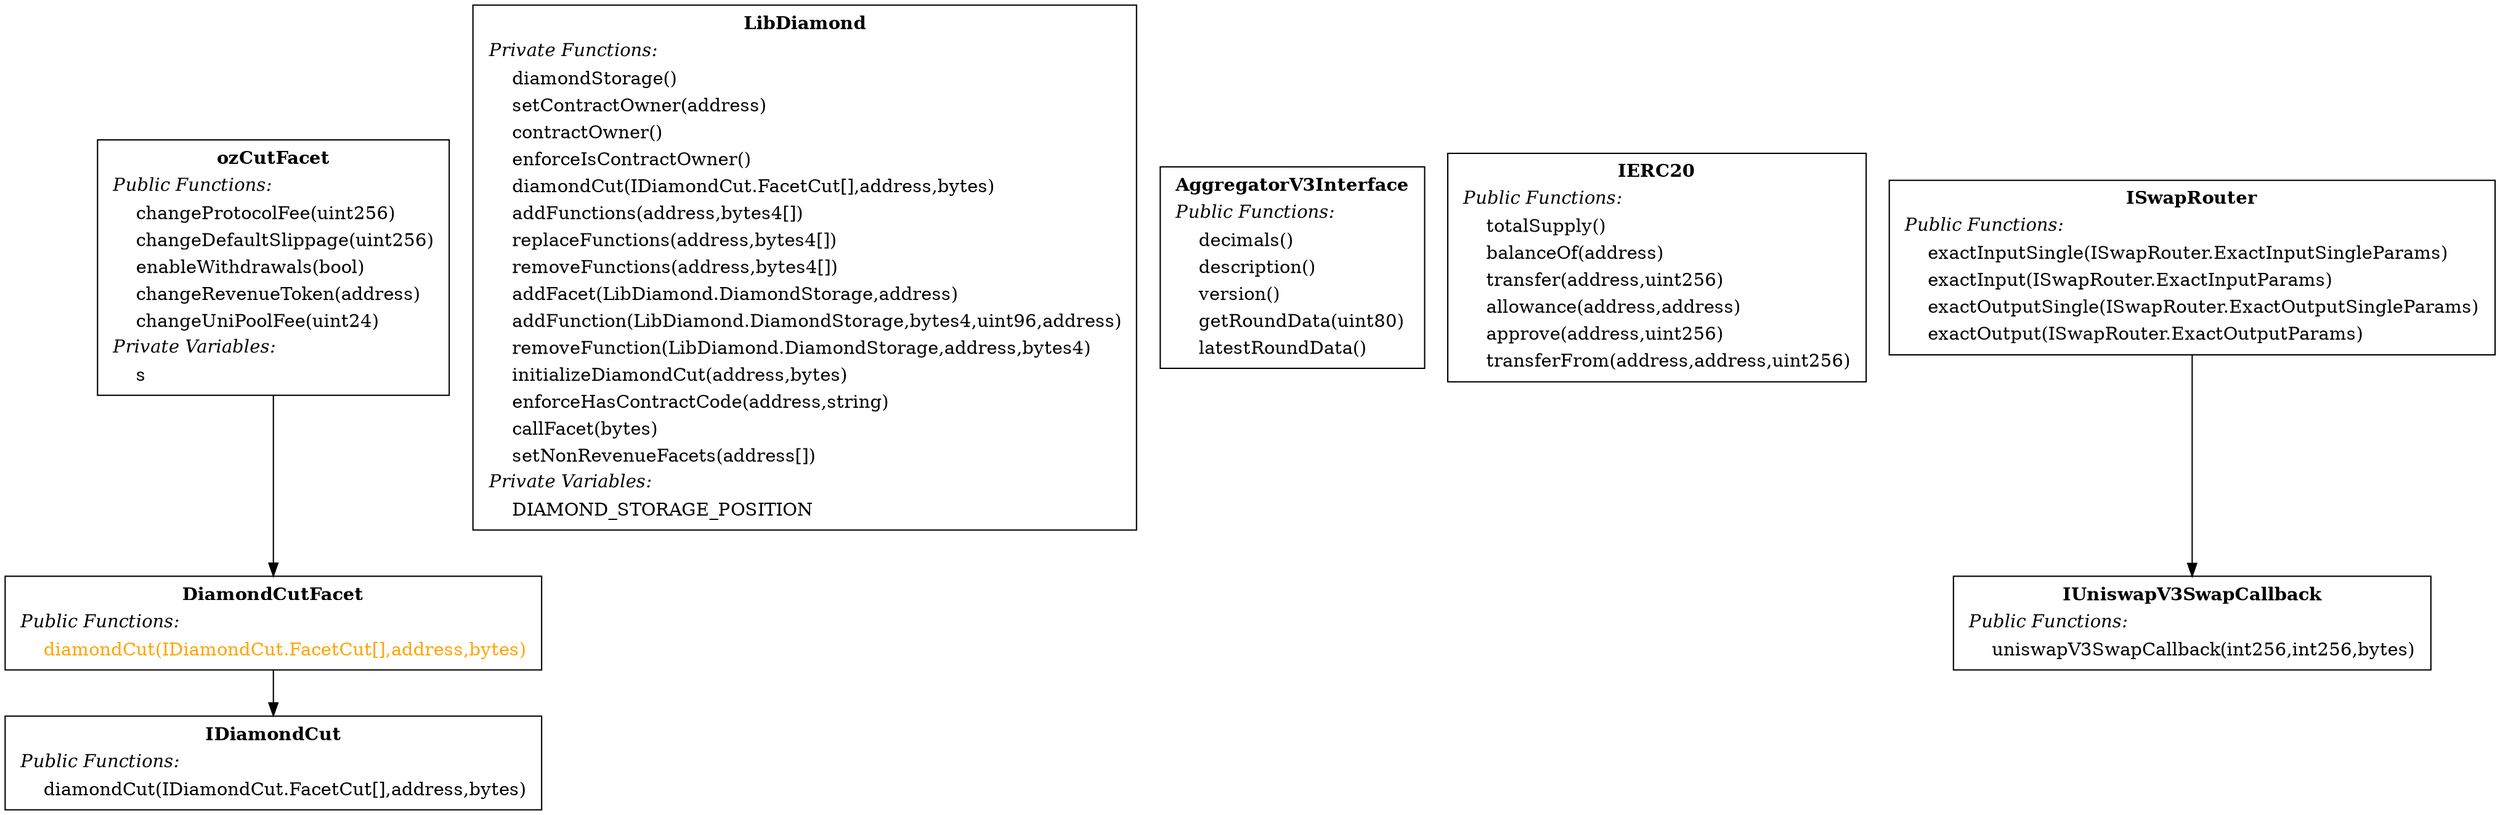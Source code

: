 digraph "" {
DiamondCutFacet -> IDiamondCut;
DiamondCutFacet[shape="box"label=< <TABLE border="0"><TR><TD align="center"><B>DiamondCutFacet</B></TD></TR><TR><TD align="left"><I>Public Functions:</I></TD></TR><TR><TD align="left"><font color="#FFA500">    diamondCut(IDiamondCut.FacetCut[],address,bytes)</font></TD></TR></TABLE> >];

ozCutFacet -> DiamondCutFacet;
ozCutFacet[shape="box"label=< <TABLE border="0"><TR><TD align="center"><B>ozCutFacet</B></TD></TR><TR><TD align="left"><I>Public Functions:</I></TD></TR><TR><TD align="left">    changeProtocolFee(uint256)</TD></TR><TR><TD align="left">    changeDefaultSlippage(uint256)</TD></TR><TR><TD align="left">    enableWithdrawals(bool)</TD></TR><TR><TD align="left">    changeRevenueToken(address)</TD></TR><TR><TD align="left">    changeUniPoolFee(uint24)</TD></TR><TR><TD align="left"><I>Private Variables:</I></TD></TR><TR><TD align="left">    s</TD></TR></TABLE> >];

IDiamondCut[shape="box"label=< <TABLE border="0"><TR><TD align="center"><B>IDiamondCut</B></TD></TR><TR><TD align="left"><I>Public Functions:</I></TD></TR><TR><TD align="left">    diamondCut(IDiamondCut.FacetCut[],address,bytes)</TD></TR></TABLE> >];

LibDiamond[shape="box"label=< <TABLE border="0"><TR><TD align="center"><B>LibDiamond</B></TD></TR><TR><TD align="left"><I>Private Functions:</I></TD></TR><TR><TD align="left">    diamondStorage()</TD></TR><TR><TD align="left">    setContractOwner(address)</TD></TR><TR><TD align="left">    contractOwner()</TD></TR><TR><TD align="left">    enforceIsContractOwner()</TD></TR><TR><TD align="left">    diamondCut(IDiamondCut.FacetCut[],address,bytes)</TD></TR><TR><TD align="left">    addFunctions(address,bytes4[])</TD></TR><TR><TD align="left">    replaceFunctions(address,bytes4[])</TD></TR><TR><TD align="left">    removeFunctions(address,bytes4[])</TD></TR><TR><TD align="left">    addFacet(LibDiamond.DiamondStorage,address)</TD></TR><TR><TD align="left">    addFunction(LibDiamond.DiamondStorage,bytes4,uint96,address)</TD></TR><TR><TD align="left">    removeFunction(LibDiamond.DiamondStorage,address,bytes4)</TD></TR><TR><TD align="left">    initializeDiamondCut(address,bytes)</TD></TR><TR><TD align="left">    enforceHasContractCode(address,string)</TD></TR><TR><TD align="left">    callFacet(bytes)</TD></TR><TR><TD align="left">    setNonRevenueFacets(address[])</TD></TR><TR><TD align="left"><I>Private Variables:</I></TD></TR><TR><TD align="left">    DIAMOND_STORAGE_POSITION</TD></TR></TABLE> >];

AggregatorV3Interface[shape="box"label=< <TABLE border="0"><TR><TD align="center"><B>AggregatorV3Interface</B></TD></TR><TR><TD align="left"><I>Public Functions:</I></TD></TR><TR><TD align="left">    decimals()</TD></TR><TR><TD align="left">    description()</TD></TR><TR><TD align="left">    version()</TD></TR><TR><TD align="left">    getRoundData(uint80)</TD></TR><TR><TD align="left">    latestRoundData()</TD></TR></TABLE> >];

IERC20[shape="box"label=< <TABLE border="0"><TR><TD align="center"><B>IERC20</B></TD></TR><TR><TD align="left"><I>Public Functions:</I></TD></TR><TR><TD align="left">    totalSupply()</TD></TR><TR><TD align="left">    balanceOf(address)</TD></TR><TR><TD align="left">    transfer(address,uint256)</TD></TR><TR><TD align="left">    allowance(address,address)</TD></TR><TR><TD align="left">    approve(address,uint256)</TD></TR><TR><TD align="left">    transferFrom(address,address,uint256)</TD></TR></TABLE> >];

IUniswapV3SwapCallback[shape="box"label=< <TABLE border="0"><TR><TD align="center"><B>IUniswapV3SwapCallback</B></TD></TR><TR><TD align="left"><I>Public Functions:</I></TD></TR><TR><TD align="left">    uniswapV3SwapCallback(int256,int256,bytes)</TD></TR></TABLE> >];

ISwapRouter -> IUniswapV3SwapCallback;
ISwapRouter[shape="box"label=< <TABLE border="0"><TR><TD align="center"><B>ISwapRouter</B></TD></TR><TR><TD align="left"><I>Public Functions:</I></TD></TR><TR><TD align="left">    exactInputSingle(ISwapRouter.ExactInputSingleParams)</TD></TR><TR><TD align="left">    exactInput(ISwapRouter.ExactInputParams)</TD></TR><TR><TD align="left">    exactOutputSingle(ISwapRouter.ExactOutputSingleParams)</TD></TR><TR><TD align="left">    exactOutput(ISwapRouter.ExactOutputParams)</TD></TR></TABLE> >];

}